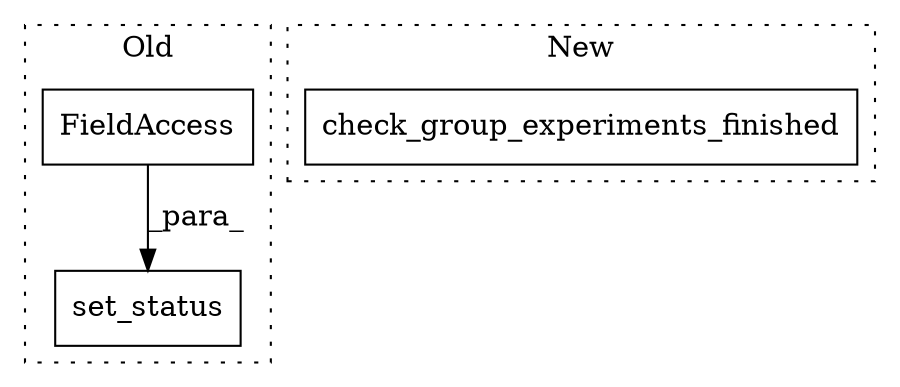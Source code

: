 digraph G {
subgraph cluster0 {
1 [label="set_status" a="32" s="2829,2874" l="11,1" shape="box"];
3 [label="FieldAccess" a="22" s="2840" l="34" shape="box"];
label = "Old";
style="dotted";
}
subgraph cluster1 {
2 [label="check_group_experiments_finished" a="32" s="2737,2789" l="33,1" shape="box"];
label = "New";
style="dotted";
}
3 -> 1 [label="_para_"];
}